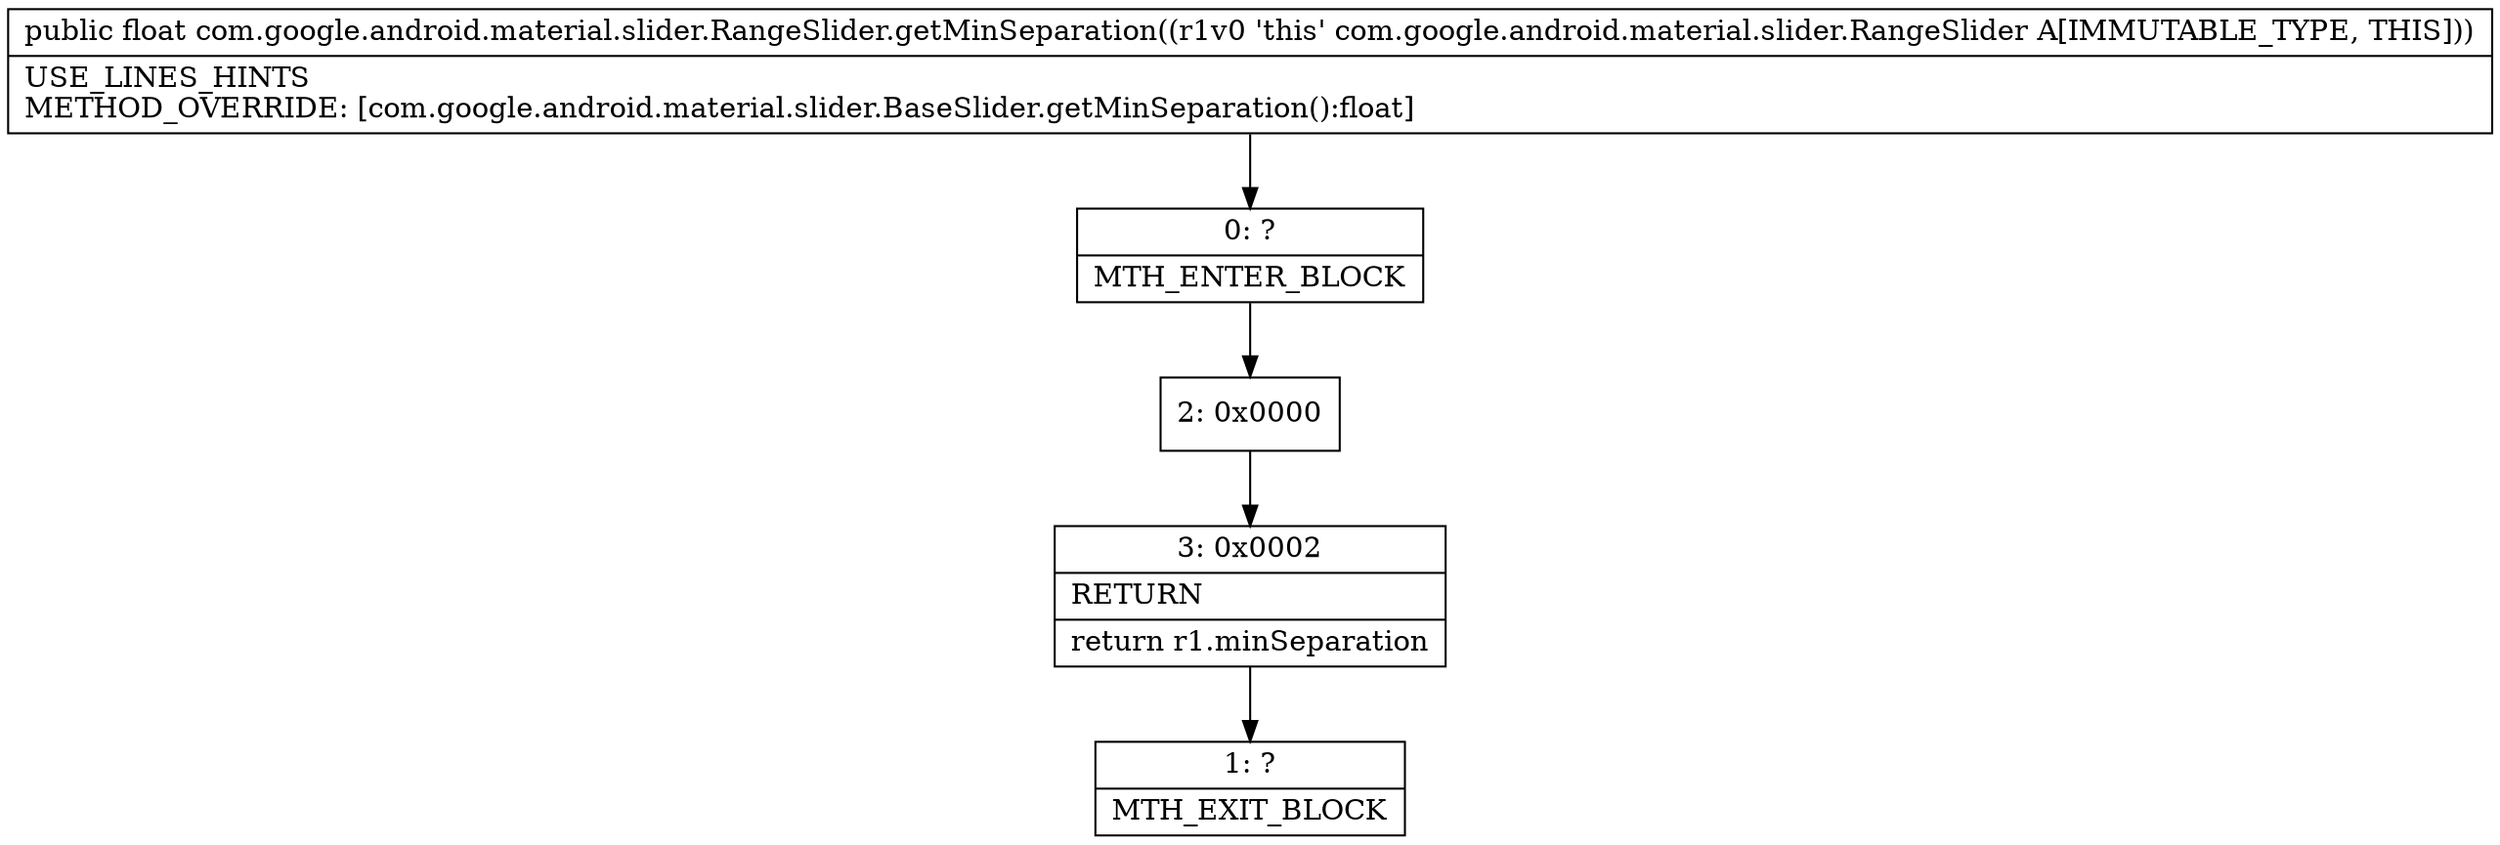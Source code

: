 digraph "CFG forcom.google.android.material.slider.RangeSlider.getMinSeparation()F" {
Node_0 [shape=record,label="{0\:\ ?|MTH_ENTER_BLOCK\l}"];
Node_2 [shape=record,label="{2\:\ 0x0000}"];
Node_3 [shape=record,label="{3\:\ 0x0002|RETURN\l|return r1.minSeparation\l}"];
Node_1 [shape=record,label="{1\:\ ?|MTH_EXIT_BLOCK\l}"];
MethodNode[shape=record,label="{public float com.google.android.material.slider.RangeSlider.getMinSeparation((r1v0 'this' com.google.android.material.slider.RangeSlider A[IMMUTABLE_TYPE, THIS]))  | USE_LINES_HINTS\lMETHOD_OVERRIDE: [com.google.android.material.slider.BaseSlider.getMinSeparation():float]\l}"];
MethodNode -> Node_0;Node_0 -> Node_2;
Node_2 -> Node_3;
Node_3 -> Node_1;
}

